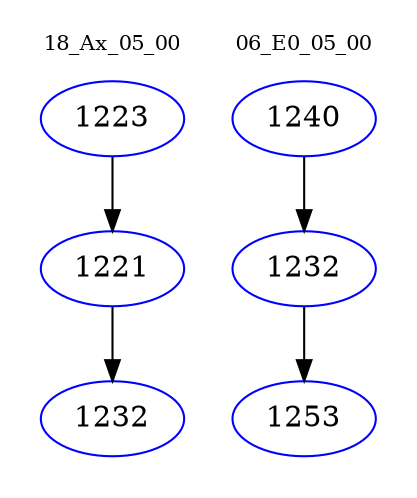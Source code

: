 digraph{
subgraph cluster_0 {
color = white
label = "18_Ax_05_00";
fontsize=10;
T0_1223 [label="1223", color="blue"]
T0_1223 -> T0_1221 [color="black"]
T0_1221 [label="1221", color="blue"]
T0_1221 -> T0_1232 [color="black"]
T0_1232 [label="1232", color="blue"]
}
subgraph cluster_1 {
color = white
label = "06_E0_05_00";
fontsize=10;
T1_1240 [label="1240", color="blue"]
T1_1240 -> T1_1232 [color="black"]
T1_1232 [label="1232", color="blue"]
T1_1232 -> T1_1253 [color="black"]
T1_1253 [label="1253", color="blue"]
}
}
